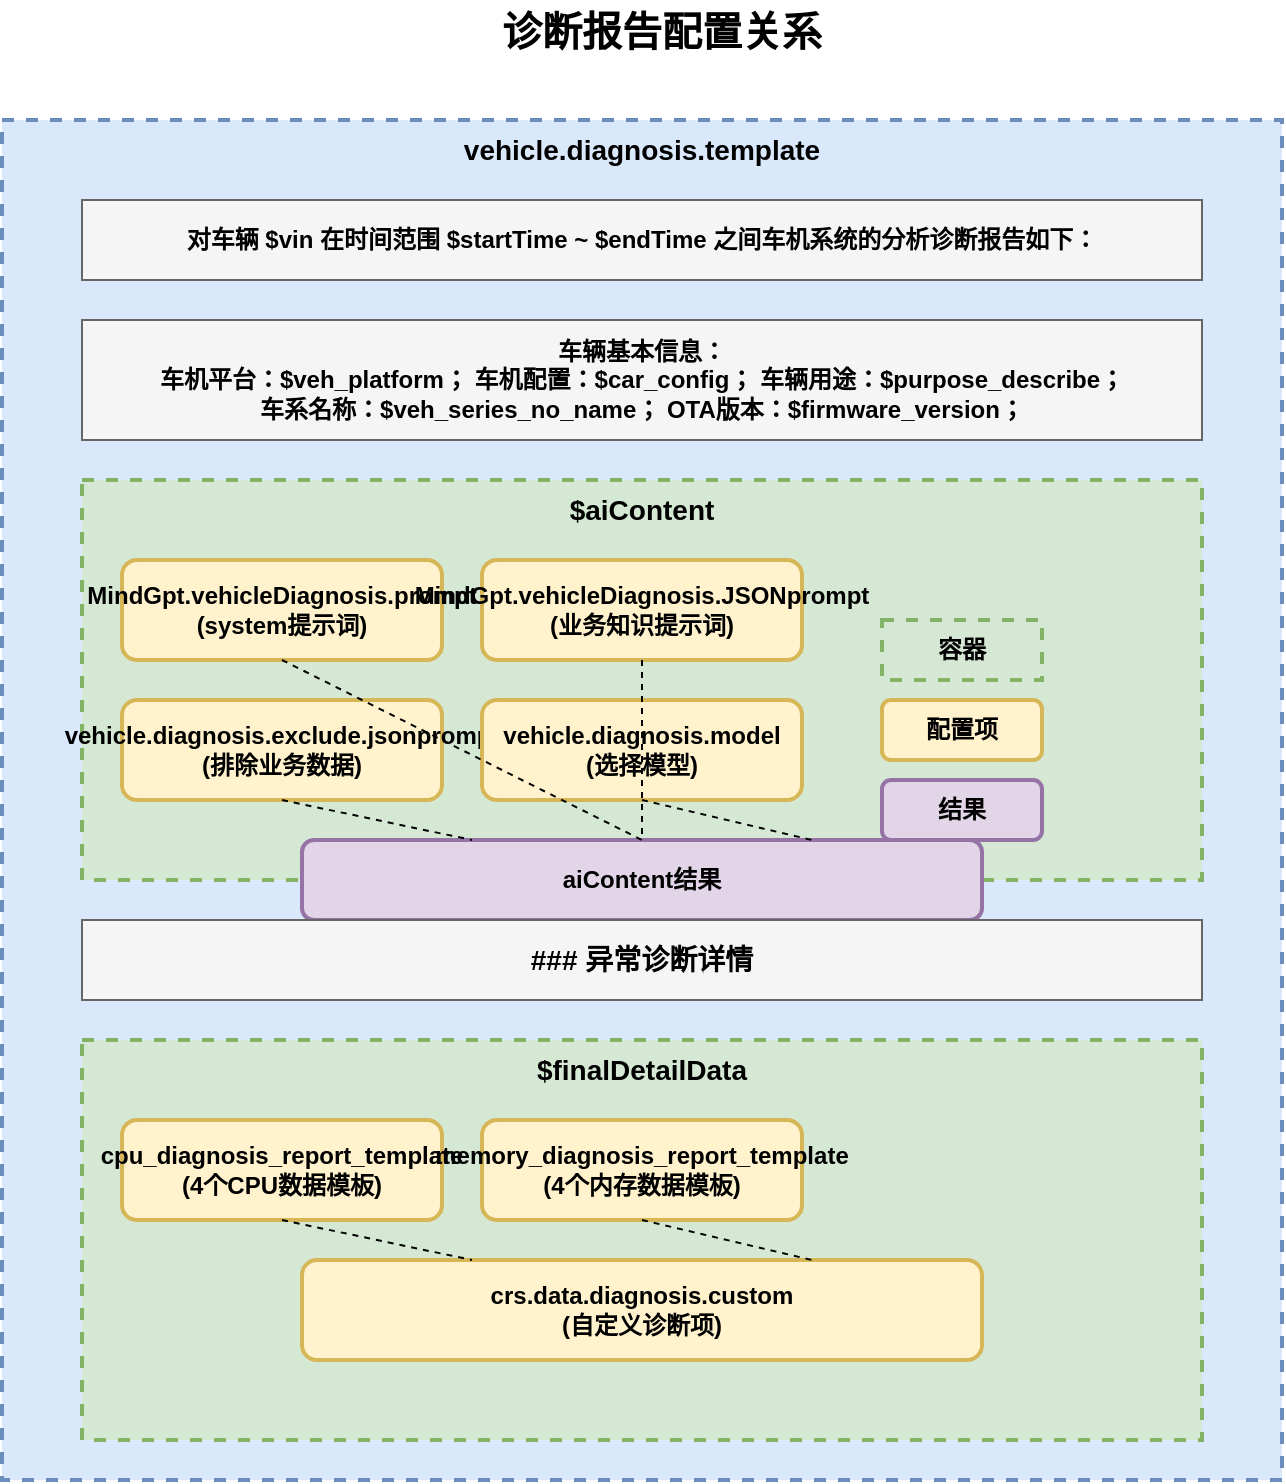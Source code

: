 <mxfile>
    <diagram id="诊断报告配置关系及展示流程" name="诊断报告配置关系及展示流程">
        <mxGraphModel dx="1386" dy="815" grid="1" gridSize="10" guides="1" tooltips="1" connect="1" arrows="1" fold="1" page="1" pageScale="1" pageWidth="827" pageHeight="1169" math="0" shadow="0">
            <root>
                <mxCell id="0"/>
                <mxCell id="1" parent="0"/>
                <!-- 标题 -->
                <mxCell id="title" value="&lt;b&gt;&lt;font style=&quot;font-size: 20px;&quot;&gt;诊断报告配置关系&lt;/font&gt;&lt;/b&gt;" style="text;html=1;strokeColor=none;fillColor=none;align=center;verticalAlign=middle;whiteSpace=wrap;rounded=0;" vertex="1" parent="1">
                    <mxGeometry x="240" y="20" width="380" height="30" as="geometry"/>
                </mxCell>
                
                <!-- 主要报告容器 -->
                <mxCell id="report-container" value="&lt;b&gt;vehicle.diagnosis.template&lt;/b&gt;" style="rounded=0;whiteSpace=wrap;html=1;fontSize=14;fillColor=#dae8fc;strokeColor=#6c8ebf;strokeWidth=2;align=center;verticalAlign=top;dashed=1;" vertex="1" parent="1">
                    <mxGeometry x="100" y="80" width="640" height="680" as="geometry"/>
                </mxCell>
                
                <!-- 报告标题部分 -->
                <mxCell id="report-header" value="&lt;b&gt;对车辆 $vin 在时间范围 $startTime ~ $endTime 之间车机系统的分析诊断报告如下：&lt;/b&gt;" style="rounded=0;whiteSpace=wrap;html=1;fontSize=12;fillColor=#f5f5f5;strokeColor=#666666;strokeWidth=1;" vertex="1" parent="1">
                    <mxGeometry x="140" y="120" width="560" height="40" as="geometry"/>
                </mxCell>
                
                <!-- 车辆基本信息部分 -->
                <mxCell id="vehicle-info" value="&lt;b&gt;车辆基本信息：&lt;br&gt;车机平台：$veh_platform； 车机配置：$car_config； 车辆用途：$purpose_describe；&lt;br&gt;车系名称：$veh_series_no_name； OTA版本：$firmware_version；&lt;/b&gt;" style="rounded=0;whiteSpace=wrap;html=1;fontSize=12;fillColor=#f5f5f5;strokeColor=#666666;strokeWidth=1;" vertex="1" parent="1">
                    <mxGeometry x="140" y="180" width="560" height="60" as="geometry"/>
                </mxCell>
                
                <!-- AI内容区域 -->
                <mxCell id="ai-content-area" value="&lt;b&gt;$aiContent&lt;/b&gt;" style="rounded=0;whiteSpace=wrap;html=1;fontSize=14;fillColor=#d5e8d4;strokeColor=#82b366;strokeWidth=2;align=center;verticalAlign=top;dashed=1;" vertex="1" parent="1">
                    <mxGeometry x="140" y="260" width="560" height="200" as="geometry"/>
                </mxCell>
                
                <!-- AI内容相关配置项 -->
                <mxCell id="system-prompt" value="&lt;b&gt;MindGpt.vehicleDiagnosis.prompt&lt;br&gt;(system提示词)&lt;/b&gt;" style="rounded=1;whiteSpace=wrap;html=1;fontSize=12;fillColor=#fff2cc;strokeColor=#d6b656;strokeWidth=2;" vertex="1" parent="1">
                    <mxGeometry x="160" y="300" width="160" height="50" as="geometry"/>
                </mxCell>
                
                <mxCell id="json-prompt" value="&lt;b&gt;MindGpt.vehicleDiagnosis.JSONprompt&lt;br&gt;(业务知识提示词)&lt;/b&gt;" style="rounded=1;whiteSpace=wrap;html=1;fontSize=12;fillColor=#fff2cc;strokeColor=#d6b656;strokeWidth=2;" vertex="1" parent="1">
                    <mxGeometry x="340" y="300" width="160" height="50" as="geometry"/>
                </mxCell>
                
                <mxCell id="exclude-prompt" value="&lt;b&gt;vehicle.diagnosis.exclude.jsonprompt&lt;br&gt;(排除业务数据)&lt;/b&gt;" style="rounded=1;whiteSpace=wrap;html=1;fontSize=12;fillColor=#fff2cc;strokeColor=#d6b656;strokeWidth=2;" vertex="1" parent="1">
                    <mxGeometry x="160" y="370" width="160" height="50" as="geometry"/>
                </mxCell>
                
                <mxCell id="model-selection" value="&lt;b&gt;vehicle.diagnosis.model&lt;br&gt;(选择模型)&lt;/b&gt;" style="rounded=1;whiteSpace=wrap;html=1;fontSize=12;fillColor=#fff2cc;strokeColor=#d6b656;strokeWidth=2;" vertex="1" parent="1">
                    <mxGeometry x="340" y="370" width="160" height="50" as="geometry"/>
                </mxCell>
                
                <mxCell id="ai-result" value="&lt;b&gt;aiContent结果&lt;/b&gt;" style="rounded=1;whiteSpace=wrap;html=1;fontSize=12;fillColor=#e1d5e7;strokeColor=#9673a6;strokeWidth=2;" vertex="1" parent="1">
                    <mxGeometry x="250" y="440" width="340" height="40" as="geometry"/>
                </mxCell>
                
                <!-- 异常诊断详情标题 -->
                <mxCell id="detail-title" value="&lt;b&gt;### 异常诊断详情&lt;/b&gt;" style="rounded=0;whiteSpace=wrap;html=1;fontSize=14;fillColor=#f5f5f5;strokeColor=#666666;strokeWidth=1;" vertex="1" parent="1">
                    <mxGeometry x="140" y="480" width="560" height="40" as="geometry"/>
                </mxCell>
                
                <!-- 详情数据区域 -->
                <mxCell id="detail-data-area" value="&lt;b&gt;$finalDetailData&lt;/b&gt;" style="rounded=0;whiteSpace=wrap;html=1;fontSize=14;fillColor=#d5e8d4;strokeColor=#82b366;strokeWidth=2;align=center;verticalAlign=top;dashed=1;" vertex="1" parent="1">
                    <mxGeometry x="140" y="540" width="560" height="200" as="geometry"/>
                </mxCell>
                
                <!-- 详情数据相关配置项 -->
                <mxCell id="cpu-template" value="&lt;b&gt;cpu_diagnosis_report_template&lt;br&gt;(4个CPU数据模板)&lt;/b&gt;" style="rounded=1;whiteSpace=wrap;html=1;fontSize=12;fillColor=#fff2cc;strokeColor=#d6b656;strokeWidth=2;" vertex="1" parent="1">
                    <mxGeometry x="160" y="580" width="160" height="50" as="geometry"/>
                </mxCell>
                
                <mxCell id="memory-template" value="&lt;b&gt;memory_diagnosis_report_template&lt;br&gt;(4个内存数据模板)&lt;/b&gt;" style="rounded=1;whiteSpace=wrap;html=1;fontSize=12;fillColor=#fff2cc;strokeColor=#d6b656;strokeWidth=2;" vertex="1" parent="1">
                    <mxGeometry x="340" y="580" width="160" height="50" as="geometry"/>
                </mxCell>
                
                <mxCell id="custom-diagnosis" value="&lt;b&gt;crs.data.diagnosis.custom&lt;br&gt;(自定义诊断项)&lt;/b&gt;" style="rounded=1;whiteSpace=wrap;html=1;fontSize=12;fillColor=#fff2cc;strokeColor=#d6b656;strokeWidth=2;" vertex="1" parent="1">
                    <mxGeometry x="250" y="650" width="340" height="50" as="geometry"/>
                </mxCell>
                
                <!-- 连接线 - 将配置项关联到对应区域 -->                
                <!-- AI内容区域的连接线 -->
                <mxCell id="conn-system-ai" value="" style="endArrow=none;html=1;rounded=0;strokeWidth=1;exitX=0.5;exitY=1;exitDx=0;exitDy=0;entryX=0.5;entryY=0;entryDx=0;entryDy=0;dashed=1;" edge="1" parent="1" source="system-prompt" target="ai-result">
                    <mxGeometry width="50" height="50" relative="1" as="geometry">
                        <mxPoint x="390" y="430" as="sourcePoint"/>
                        <mxPoint x="440" y="380" as="targetPoint"/>
                    </mxGeometry>
                </mxCell>
                
                <mxCell id="conn-json-ai" value="" style="endArrow=none;html=1;rounded=0;strokeWidth=1;exitX=0.5;exitY=1;exitDx=0;exitDy=0;entryX=0.5;entryY=0;entryDx=0;entryDy=0;dashed=1;" edge="1" parent="1" source="json-prompt" target="ai-result">
                    <mxGeometry width="50" height="50" relative="1" as="geometry">
                        <mxPoint x="390" y="430" as="sourcePoint"/>
                        <mxPoint x="440" y="380" as="targetPoint"/>
                    </mxGeometry>
                </mxCell>
                
                <mxCell id="conn-exclude-ai" value="" style="endArrow=none;html=1;rounded=0;strokeWidth=1;exitX=0.5;exitY=1;exitDx=0;exitDy=0;entryX=0.25;entryY=0;entryDx=0;entryDy=0;dashed=1;" edge="1" parent="1" source="exclude-prompt" target="ai-result">
                    <mxGeometry width="50" height="50" relative="1" as="geometry">
                        <mxPoint x="390" y="430" as="sourcePoint"/>
                        <mxPoint x="440" y="380" as="targetPoint"/>
                    </mxGeometry>
                </mxCell>
                
                <mxCell id="conn-model-ai" value="" style="endArrow=none;html=1;rounded=0;strokeWidth=1;exitX=0.5;exitY=1;exitDx=0;exitDy=0;entryX=0.75;entryY=0;entryDx=0;entryDy=0;dashed=1;" edge="1" parent="1" source="model-selection" target="ai-result">
                    <mxGeometry width="50" height="50" relative="1" as="geometry">
                        <mxPoint x="390" y="430" as="sourcePoint"/>
                        <mxPoint x="440" y="380" as="targetPoint"/>
                    </mxGeometry>
                </mxCell>
                
                <!-- 详情数据区域的连接线 -->
                <mxCell id="conn-cpu-detail" value="" style="endArrow=none;html=1;rounded=0;strokeWidth=1;exitX=0.5;exitY=1;exitDx=0;exitDy=0;entryX=0.25;entryY=0;entryDx=0;entryDy=0;dashed=1;" edge="1" parent="1" source="cpu-template" target="custom-diagnosis">
                    <mxGeometry width="50" height="50" relative="1" as="geometry">
                        <mxPoint x="390" y="630" as="sourcePoint"/>
                        <mxPoint x="440" y="580" as="targetPoint"/>
                    </mxGeometry>
                </mxCell>
                
                <mxCell id="conn-memory-detail" value="" style="endArrow=none;html=1;rounded=0;strokeWidth=1;exitX=0.5;exitY=1;exitDx=0;exitDy=0;entryX=0.75;entryY=0;entryDx=0;entryDy=0;dashed=1;" edge="1" parent="1" source="memory-template" target="custom-diagnosis">
                    <mxGeometry width="50" height="50" relative="1" as="geometry">
                        <mxPoint x="390" y="630" as="sourcePoint"/>
                        <mxPoint x="440" y="580" as="targetPoint"/>
                    </mxGeometry>
                </mxCell>
                
                <!-- 标注说明 -->
                <mxCell id="legend-config" value="&lt;b&gt;配置项&lt;/b&gt;" style="rounded=1;whiteSpace=wrap;html=1;fontSize=12;fillColor=#fff2cc;strokeColor=#d6b656;strokeWidth=2;" vertex="1" parent="1">
                    <mxGeometry x="540" y="370" width="80" height="30" as="geometry"/>
                </mxCell>
                
                <mxCell id="legend-result" value="&lt;b&gt;结果&lt;/b&gt;" style="rounded=1;whiteSpace=wrap;html=1;fontSize=12;fillColor=#e1d5e7;strokeColor=#9673a6;strokeWidth=2;" vertex="1" parent="1">
                    <mxGeometry x="540" y="410" width="80" height="30" as="geometry"/>
                </mxCell>
                
                <mxCell id="legend-container" value="&lt;b&gt;容器&lt;/b&gt;" style="rounded=0;whiteSpace=wrap;html=1;fontSize=12;fillColor=#d5e8d4;strokeColor=#82b366;strokeWidth=2;dashed=1;" vertex="1" parent="1">
                    <mxGeometry x="540" y="330" width="80" height="30" as="geometry"/>
                </mxCell>
            </root>
        </mxGraphModel>
    </diagram>
</mxfile>
